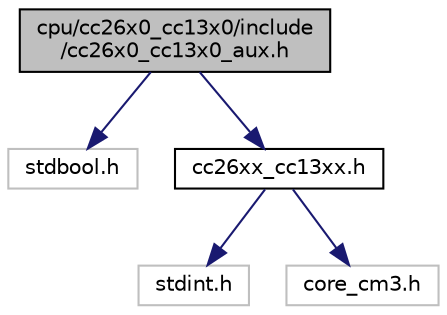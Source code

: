 digraph "cpu/cc26x0_cc13x0/include/cc26x0_cc13x0_aux.h"
{
 // LATEX_PDF_SIZE
  edge [fontname="Helvetica",fontsize="10",labelfontname="Helvetica",labelfontsize="10"];
  node [fontname="Helvetica",fontsize="10",shape=record];
  Node1 [label="cpu/cc26x0_cc13x0/include\l/cc26x0_cc13x0_aux.h",height=0.2,width=0.4,color="black", fillcolor="grey75", style="filled", fontcolor="black",tooltip="CC26x0/CC13x0 AUX register definitions."];
  Node1 -> Node2 [color="midnightblue",fontsize="10",style="solid",fontname="Helvetica"];
  Node2 [label="stdbool.h",height=0.2,width=0.4,color="grey75", fillcolor="white", style="filled",tooltip=" "];
  Node1 -> Node3 [color="midnightblue",fontsize="10",style="solid",fontname="Helvetica"];
  Node3 [label="cc26xx_cc13xx.h",height=0.2,width=0.4,color="black", fillcolor="white", style="filled",URL="$cc26xx__cc13xx_8h.html",tooltip="CC26xx, CC13xx definitions."];
  Node3 -> Node4 [color="midnightblue",fontsize="10",style="solid",fontname="Helvetica"];
  Node4 [label="stdint.h",height=0.2,width=0.4,color="grey75", fillcolor="white", style="filled",tooltip=" "];
  Node3 -> Node5 [color="midnightblue",fontsize="10",style="solid",fontname="Helvetica"];
  Node5 [label="core_cm3.h",height=0.2,width=0.4,color="grey75", fillcolor="white", style="filled",tooltip=" "];
}
